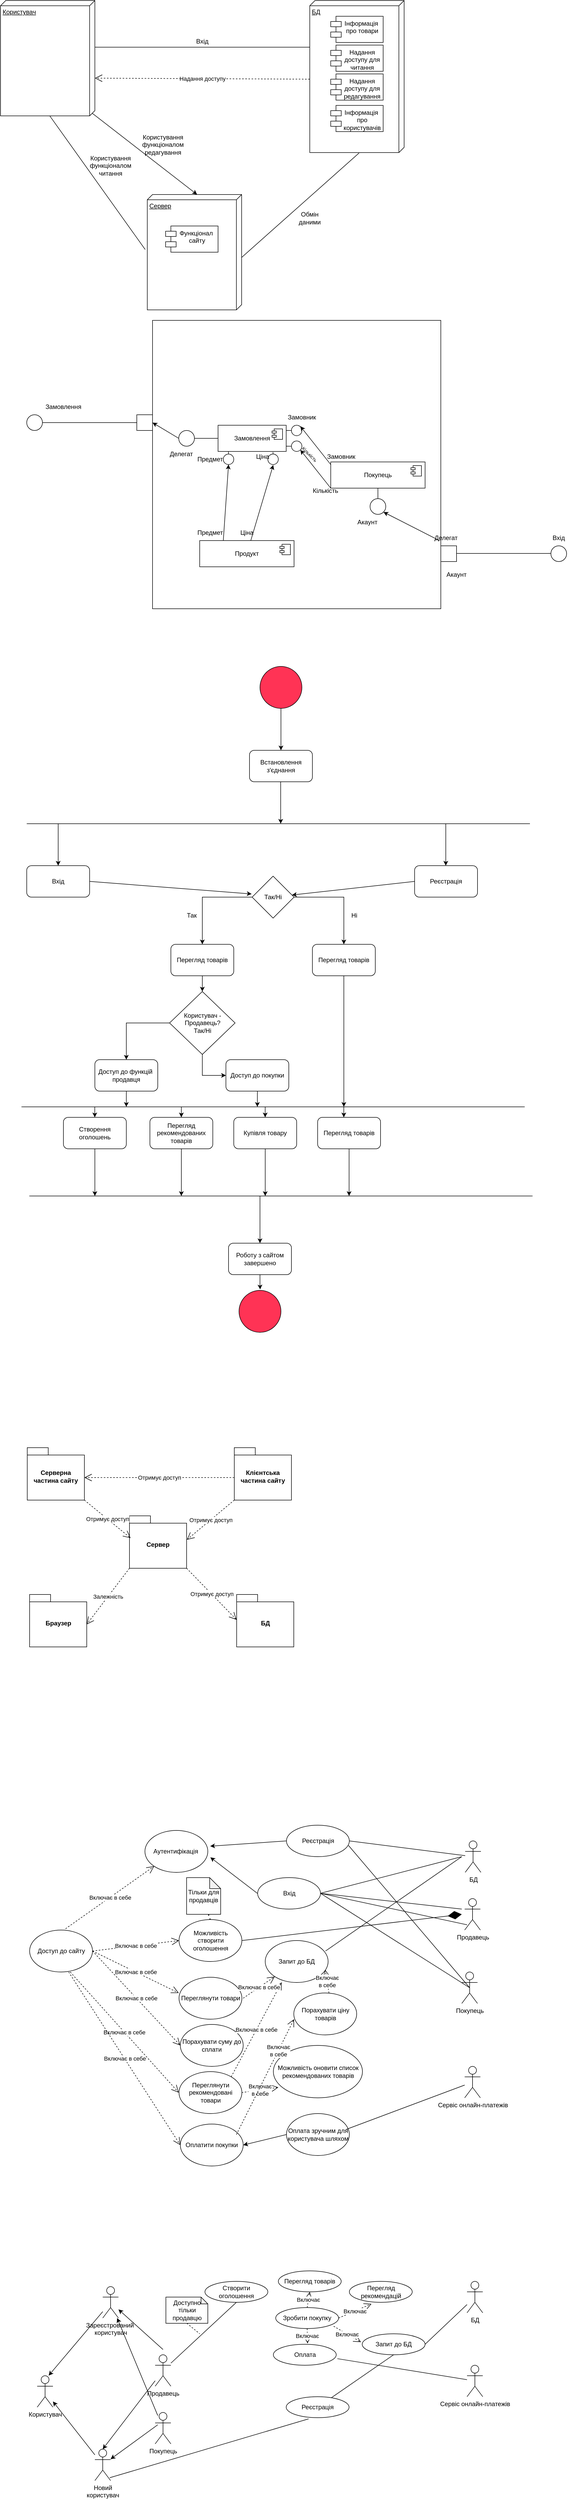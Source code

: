 <mxfile version="22.0.8" type="device">
  <diagram name="Page-1" id="uJ4mQqsSs4CXYdfPLRIr">
    <mxGraphModel dx="1211" dy="699" grid="1" gridSize="10" guides="1" tooltips="1" connect="1" arrows="1" fold="1" page="1" pageScale="1" pageWidth="1200" pageHeight="30000" math="0" shadow="0">
      <root>
        <mxCell id="0" />
        <mxCell id="1" parent="0" />
        <mxCell id="XefmnypE6_ZuSq_uZl9b-3" value="Користувач" style="verticalAlign=top;align=left;spacingTop=8;spacingLeft=2;spacingRight=12;shape=cube;size=10;direction=south;fontStyle=4;html=1;whiteSpace=wrap;" vertex="1" parent="1">
          <mxGeometry x="70" y="110" width="180" height="220" as="geometry" />
        </mxCell>
        <mxCell id="XefmnypE6_ZuSq_uZl9b-4" value="БД" style="verticalAlign=top;align=left;spacingTop=8;spacingLeft=2;spacingRight=12;shape=cube;size=10;direction=south;fontStyle=4;html=1;whiteSpace=wrap;" vertex="1" parent="1">
          <mxGeometry x="660" y="110" width="180" height="290" as="geometry" />
        </mxCell>
        <mxCell id="XefmnypE6_ZuSq_uZl9b-16" value="Інформація&amp;nbsp;&lt;br&gt;про товари" style="shape=module;align=left;spacingLeft=20;align=center;verticalAlign=top;whiteSpace=wrap;html=1;" vertex="1" parent="1">
          <mxGeometry x="700" y="140" width="100" height="50" as="geometry" />
        </mxCell>
        <mxCell id="XefmnypE6_ZuSq_uZl9b-17" value="Надання доступу для читання" style="shape=module;align=left;spacingLeft=20;align=center;verticalAlign=top;whiteSpace=wrap;html=1;" vertex="1" parent="1">
          <mxGeometry x="700" y="195" width="100" height="50" as="geometry" />
        </mxCell>
        <mxCell id="XefmnypE6_ZuSq_uZl9b-18" value="Надання доступу для редагування" style="shape=module;align=left;spacingLeft=20;align=center;verticalAlign=top;whiteSpace=wrap;html=1;" vertex="1" parent="1">
          <mxGeometry x="700" y="250" width="100" height="50" as="geometry" />
        </mxCell>
        <mxCell id="XefmnypE6_ZuSq_uZl9b-19" value="Інформація&amp;nbsp;&lt;br&gt;про користувачів" style="shape=module;align=left;spacingLeft=20;align=center;verticalAlign=top;whiteSpace=wrap;html=1;" vertex="1" parent="1">
          <mxGeometry x="700" y="310" width="100" height="50" as="geometry" />
        </mxCell>
        <mxCell id="XefmnypE6_ZuSq_uZl9b-21" value="" style="line;strokeWidth=1;fillColor=none;align=left;verticalAlign=middle;spacingTop=-1;spacingLeft=3;spacingRight=3;rotatable=0;labelPosition=right;points=[];portConstraint=eastwest;strokeColor=inherit;" vertex="1" parent="1">
          <mxGeometry x="250" y="195" width="410" height="8" as="geometry" />
        </mxCell>
        <mxCell id="XefmnypE6_ZuSq_uZl9b-22" value="Вхід" style="text;html=1;strokeColor=none;fillColor=none;align=center;verticalAlign=middle;whiteSpace=wrap;rounded=0;" vertex="1" parent="1">
          <mxGeometry x="425" y="173" width="60" height="30" as="geometry" />
        </mxCell>
        <mxCell id="XefmnypE6_ZuSq_uZl9b-25" value="Надання доступу" style="endArrow=open;endSize=12;dashed=1;html=1;rounded=0;exitX=0;exitY=0;exitDx=150;exitDy=180;exitPerimeter=0;entryX=0.673;entryY=0;entryDx=0;entryDy=0;entryPerimeter=0;" edge="1" parent="1" source="XefmnypE6_ZuSq_uZl9b-4" target="XefmnypE6_ZuSq_uZl9b-3">
          <mxGeometry width="160" relative="1" as="geometry">
            <mxPoint x="520" y="410" as="sourcePoint" />
            <mxPoint x="680" y="410" as="targetPoint" />
          </mxGeometry>
        </mxCell>
        <mxCell id="XefmnypE6_ZuSq_uZl9b-26" value="Сервер" style="verticalAlign=top;align=left;spacingTop=8;spacingLeft=2;spacingRight=12;shape=cube;size=10;direction=south;fontStyle=4;html=1;whiteSpace=wrap;" vertex="1" parent="1">
          <mxGeometry x="350" y="480" width="180" height="220" as="geometry" />
        </mxCell>
        <mxCell id="XefmnypE6_ZuSq_uZl9b-27" value="Функціонал&amp;nbsp;&lt;br&gt;сайту" style="shape=module;align=left;spacingLeft=20;align=center;verticalAlign=top;whiteSpace=wrap;html=1;" vertex="1" parent="1">
          <mxGeometry x="385" y="540" width="100" height="50" as="geometry" />
        </mxCell>
        <mxCell id="XefmnypE6_ZuSq_uZl9b-31" value="" style="endArrow=none;html=1;rounded=0;entryX=1.003;entryY=0.478;entryDx=0;entryDy=0;entryPerimeter=0;" edge="1" parent="1" target="XefmnypE6_ZuSq_uZl9b-4">
          <mxGeometry width="50" height="50" relative="1" as="geometry">
            <mxPoint x="530" y="600" as="sourcePoint" />
            <mxPoint x="580" y="550" as="targetPoint" />
          </mxGeometry>
        </mxCell>
        <mxCell id="XefmnypE6_ZuSq_uZl9b-32" value="Обмін даними" style="text;html=1;strokeColor=none;fillColor=none;align=center;verticalAlign=middle;whiteSpace=wrap;rounded=0;" vertex="1" parent="1">
          <mxGeometry x="630" y="510" width="60" height="30" as="geometry" />
        </mxCell>
        <mxCell id="XefmnypE6_ZuSq_uZl9b-33" value="" style="endArrow=none;html=1;rounded=0;entryX=1;entryY=0.478;entryDx=0;entryDy=0;entryPerimeter=0;exitX=0.477;exitY=1.022;exitDx=0;exitDy=0;exitPerimeter=0;" edge="1" parent="1" source="XefmnypE6_ZuSq_uZl9b-26" target="XefmnypE6_ZuSq_uZl9b-3">
          <mxGeometry width="50" height="50" relative="1" as="geometry">
            <mxPoint x="220" y="450" as="sourcePoint" />
            <mxPoint x="270" y="400" as="targetPoint" />
          </mxGeometry>
        </mxCell>
        <mxCell id="XefmnypE6_ZuSq_uZl9b-34" value="Користування функціоналом читання" style="text;html=1;strokeColor=none;fillColor=none;align=center;verticalAlign=middle;whiteSpace=wrap;rounded=0;" vertex="1" parent="1">
          <mxGeometry x="250" y="410" width="60" height="30" as="geometry" />
        </mxCell>
        <mxCell id="XefmnypE6_ZuSq_uZl9b-35" value="" style="endArrow=classic;html=1;rounded=0;exitX=0;exitY=0;exitDx=215;exitDy=5;exitPerimeter=0;entryX=0;entryY=0;entryDx=0;entryDy=85;entryPerimeter=0;" edge="1" parent="1" source="XefmnypE6_ZuSq_uZl9b-3" target="XefmnypE6_ZuSq_uZl9b-26">
          <mxGeometry width="50" height="50" relative="1" as="geometry">
            <mxPoint x="570" y="440" as="sourcePoint" />
            <mxPoint x="620" y="390" as="targetPoint" />
          </mxGeometry>
        </mxCell>
        <mxCell id="XefmnypE6_ZuSq_uZl9b-36" value="Користування функціоналом&lt;br&gt;редагування" style="text;html=1;strokeColor=none;fillColor=none;align=center;verticalAlign=middle;whiteSpace=wrap;rounded=0;" vertex="1" parent="1">
          <mxGeometry x="350" y="370" width="60" height="30" as="geometry" />
        </mxCell>
        <mxCell id="XefmnypE6_ZuSq_uZl9b-37" value="" style="ellipse;whiteSpace=wrap;html=1;aspect=fixed;" vertex="1" parent="1">
          <mxGeometry x="120" y="900" width="30" height="30" as="geometry" />
        </mxCell>
        <mxCell id="XefmnypE6_ZuSq_uZl9b-38" value="" style="whiteSpace=wrap;html=1;aspect=fixed;" vertex="1" parent="1">
          <mxGeometry x="360" y="720" width="550" height="550" as="geometry" />
        </mxCell>
        <mxCell id="XefmnypE6_ZuSq_uZl9b-39" value="" style="endArrow=none;html=1;rounded=0;exitX=1;exitY=0.5;exitDx=0;exitDy=0;entryX=-0.005;entryY=0.344;entryDx=0;entryDy=0;entryPerimeter=0;" edge="1" parent="1" source="XefmnypE6_ZuSq_uZl9b-40" target="XefmnypE6_ZuSq_uZl9b-38">
          <mxGeometry width="50" height="50" relative="1" as="geometry">
            <mxPoint x="170" y="950" as="sourcePoint" />
            <mxPoint x="220" y="900" as="targetPoint" />
          </mxGeometry>
        </mxCell>
        <mxCell id="XefmnypE6_ZuSq_uZl9b-41" value="" style="endArrow=none;html=1;rounded=0;exitX=1;exitY=0.5;exitDx=0;exitDy=0;entryX=0;entryY=0.5;entryDx=0;entryDy=0;" edge="1" parent="1" source="XefmnypE6_ZuSq_uZl9b-37" target="XefmnypE6_ZuSq_uZl9b-40">
          <mxGeometry width="50" height="50" relative="1" as="geometry">
            <mxPoint x="150" y="915" as="sourcePoint" />
            <mxPoint x="358" y="914" as="targetPoint" />
          </mxGeometry>
        </mxCell>
        <mxCell id="XefmnypE6_ZuSq_uZl9b-40" value="" style="whiteSpace=wrap;html=1;aspect=fixed;" vertex="1" parent="1">
          <mxGeometry x="330" y="900" width="30" height="30" as="geometry" />
        </mxCell>
        <mxCell id="XefmnypE6_ZuSq_uZl9b-42" value="Замовлення" style="text;html=1;strokeColor=none;fillColor=none;align=center;verticalAlign=middle;whiteSpace=wrap;rounded=0;" vertex="1" parent="1">
          <mxGeometry x="160" y="870" width="60" height="30" as="geometry" />
        </mxCell>
        <mxCell id="XefmnypE6_ZuSq_uZl9b-43" value="" style="ellipse;whiteSpace=wrap;html=1;aspect=fixed;" vertex="1" parent="1">
          <mxGeometry x="1120" y="1150" width="30" height="30" as="geometry" />
        </mxCell>
        <mxCell id="XefmnypE6_ZuSq_uZl9b-44" value="" style="endArrow=none;html=1;rounded=0;exitX=1;exitY=0.5;exitDx=0;exitDy=0;entryX=0;entryY=0.5;entryDx=0;entryDy=0;" edge="1" parent="1">
          <mxGeometry width="50" height="50" relative="1" as="geometry">
            <mxPoint x="940" y="1164.5" as="sourcePoint" />
            <mxPoint x="1120" y="1164.5" as="targetPoint" />
          </mxGeometry>
        </mxCell>
        <mxCell id="XefmnypE6_ZuSq_uZl9b-45" value="" style="whiteSpace=wrap;html=1;aspect=fixed;" vertex="1" parent="1">
          <mxGeometry x="910" y="1150" width="30" height="30" as="geometry" />
        </mxCell>
        <mxCell id="XefmnypE6_ZuSq_uZl9b-46" value="Вхід" style="text;html=1;strokeColor=none;fillColor=none;align=center;verticalAlign=middle;whiteSpace=wrap;rounded=0;" vertex="1" parent="1">
          <mxGeometry x="1105" y="1120" width="60" height="30" as="geometry" />
        </mxCell>
        <mxCell id="XefmnypE6_ZuSq_uZl9b-47" value="Акаунт" style="text;html=1;strokeColor=none;fillColor=none;align=center;verticalAlign=middle;whiteSpace=wrap;rounded=0;" vertex="1" parent="1">
          <mxGeometry x="910" y="1190" width="60" height="30" as="geometry" />
        </mxCell>
        <mxCell id="XefmnypE6_ZuSq_uZl9b-48" value="Делегат" style="text;html=1;strokeColor=none;fillColor=none;align=center;verticalAlign=middle;whiteSpace=wrap;rounded=0;" vertex="1" parent="1">
          <mxGeometry x="890" y="1120" width="60" height="30" as="geometry" />
        </mxCell>
        <mxCell id="XefmnypE6_ZuSq_uZl9b-49" value="" style="ellipse;whiteSpace=wrap;html=1;aspect=fixed;" vertex="1" parent="1">
          <mxGeometry x="775" y="1060" width="30" height="30" as="geometry" />
        </mxCell>
        <mxCell id="XefmnypE6_ZuSq_uZl9b-50" value="Акаунт" style="text;html=1;strokeColor=none;fillColor=none;align=center;verticalAlign=middle;whiteSpace=wrap;rounded=0;" vertex="1" parent="1">
          <mxGeometry x="740" y="1090" width="60" height="30" as="geometry" />
        </mxCell>
        <mxCell id="XefmnypE6_ZuSq_uZl9b-51" value="" style="endArrow=classic;html=1;rounded=0;exitX=0.996;exitY=0.764;exitDx=0;exitDy=0;exitPerimeter=0;entryX=1;entryY=1;entryDx=0;entryDy=0;" edge="1" parent="1" source="XefmnypE6_ZuSq_uZl9b-38" target="XefmnypE6_ZuSq_uZl9b-49">
          <mxGeometry width="50" height="50" relative="1" as="geometry">
            <mxPoint x="570" y="1040" as="sourcePoint" />
            <mxPoint x="620" y="990" as="targetPoint" />
          </mxGeometry>
        </mxCell>
        <mxCell id="XefmnypE6_ZuSq_uZl9b-52" value="Покупець" style="html=1;dropTarget=0;whiteSpace=wrap;" vertex="1" parent="1">
          <mxGeometry x="700" y="990" width="180" height="50" as="geometry" />
        </mxCell>
        <mxCell id="XefmnypE6_ZuSq_uZl9b-53" value="" style="shape=module;jettyWidth=8;jettyHeight=4;" vertex="1" parent="XefmnypE6_ZuSq_uZl9b-52">
          <mxGeometry x="1" width="20" height="20" relative="1" as="geometry">
            <mxPoint x="-27" y="7" as="offset" />
          </mxGeometry>
        </mxCell>
        <mxCell id="XefmnypE6_ZuSq_uZl9b-58" value="" style="endArrow=none;html=1;rounded=0;exitX=0.5;exitY=0;exitDx=0;exitDy=0;" edge="1" parent="1" source="XefmnypE6_ZuSq_uZl9b-49">
          <mxGeometry width="50" height="50" relative="1" as="geometry">
            <mxPoint x="740" y="1090" as="sourcePoint" />
            <mxPoint x="790" y="1040" as="targetPoint" />
          </mxGeometry>
        </mxCell>
        <mxCell id="XefmnypE6_ZuSq_uZl9b-60" value="Замовлення" style="html=1;dropTarget=0;whiteSpace=wrap;" vertex="1" parent="1">
          <mxGeometry x="485" y="920" width="130" height="50" as="geometry" />
        </mxCell>
        <mxCell id="XefmnypE6_ZuSq_uZl9b-61" value="" style="shape=module;jettyWidth=8;jettyHeight=4;" vertex="1" parent="XefmnypE6_ZuSq_uZl9b-60">
          <mxGeometry x="1" width="20" height="20" relative="1" as="geometry">
            <mxPoint x="-27" y="7" as="offset" />
          </mxGeometry>
        </mxCell>
        <mxCell id="XefmnypE6_ZuSq_uZl9b-62" value="Продукт" style="html=1;dropTarget=0;whiteSpace=wrap;" vertex="1" parent="1">
          <mxGeometry x="450" y="1140" width="180" height="50" as="geometry" />
        </mxCell>
        <mxCell id="XefmnypE6_ZuSq_uZl9b-63" value="" style="shape=module;jettyWidth=8;jettyHeight=4;" vertex="1" parent="XefmnypE6_ZuSq_uZl9b-62">
          <mxGeometry x="1" width="20" height="20" relative="1" as="geometry">
            <mxPoint x="-27" y="7" as="offset" />
          </mxGeometry>
        </mxCell>
        <mxCell id="XefmnypE6_ZuSq_uZl9b-64" value="" style="ellipse;whiteSpace=wrap;html=1;aspect=fixed;" vertex="1" parent="1">
          <mxGeometry x="410" y="930" width="30" height="30" as="geometry" />
        </mxCell>
        <mxCell id="XefmnypE6_ZuSq_uZl9b-65" value="Делегат" style="text;html=1;strokeColor=none;fillColor=none;align=center;verticalAlign=middle;whiteSpace=wrap;rounded=0;" vertex="1" parent="1">
          <mxGeometry x="385" y="960" width="60" height="30" as="geometry" />
        </mxCell>
        <mxCell id="XefmnypE6_ZuSq_uZl9b-66" value="" style="endArrow=none;html=1;rounded=0;exitX=1;exitY=0.5;exitDx=0;exitDy=0;entryX=0;entryY=0.5;entryDx=0;entryDy=0;" edge="1" parent="1" source="XefmnypE6_ZuSq_uZl9b-64" target="XefmnypE6_ZuSq_uZl9b-60">
          <mxGeometry width="50" height="50" relative="1" as="geometry">
            <mxPoint x="430" y="990" as="sourcePoint" />
            <mxPoint x="480" y="940" as="targetPoint" />
          </mxGeometry>
        </mxCell>
        <mxCell id="XefmnypE6_ZuSq_uZl9b-67" value="" style="endArrow=classic;html=1;rounded=0;exitX=0;exitY=0.5;exitDx=0;exitDy=0;entryX=1;entryY=0.5;entryDx=0;entryDy=0;" edge="1" parent="1" source="XefmnypE6_ZuSq_uZl9b-64" target="XefmnypE6_ZuSq_uZl9b-40">
          <mxGeometry width="50" height="50" relative="1" as="geometry">
            <mxPoint x="560" y="1090" as="sourcePoint" />
            <mxPoint x="610" y="1040" as="targetPoint" />
          </mxGeometry>
        </mxCell>
        <mxCell id="XefmnypE6_ZuSq_uZl9b-68" value="" style="ellipse;whiteSpace=wrap;html=1;aspect=fixed;" vertex="1" parent="1">
          <mxGeometry x="625" y="920" width="20" height="20" as="geometry" />
        </mxCell>
        <mxCell id="XefmnypE6_ZuSq_uZl9b-69" value="" style="ellipse;whiteSpace=wrap;html=1;aspect=fixed;" vertex="1" parent="1">
          <mxGeometry x="625" y="950" width="20" height="20" as="geometry" />
        </mxCell>
        <mxCell id="XefmnypE6_ZuSq_uZl9b-70" value="" style="endArrow=classic;html=1;rounded=0;exitX=0;exitY=1;exitDx=0;exitDy=0;entryX=1;entryY=1;entryDx=0;entryDy=0;" edge="1" parent="1" source="XefmnypE6_ZuSq_uZl9b-52" target="XefmnypE6_ZuSq_uZl9b-69">
          <mxGeometry width="50" height="50" relative="1" as="geometry">
            <mxPoint x="560" y="1090" as="sourcePoint" />
            <mxPoint x="610" y="1040" as="targetPoint" />
          </mxGeometry>
        </mxCell>
        <mxCell id="XefmnypE6_ZuSq_uZl9b-71" value="" style="endArrow=classic;html=1;rounded=0;exitX=0;exitY=1;exitDx=0;exitDy=0;entryX=1;entryY=1;entryDx=0;entryDy=0;" edge="1" parent="1">
          <mxGeometry width="50" height="50" relative="1" as="geometry">
            <mxPoint x="700" y="995" as="sourcePoint" />
            <mxPoint x="642" y="922" as="targetPoint" />
          </mxGeometry>
        </mxCell>
        <mxCell id="XefmnypE6_ZuSq_uZl9b-72" value="" style="endArrow=none;html=1;rounded=0;exitX=1.003;exitY=0.801;exitDx=0;exitDy=0;entryX=0;entryY=0.5;entryDx=0;entryDy=0;exitPerimeter=0;" edge="1" parent="1" source="XefmnypE6_ZuSq_uZl9b-60" target="XefmnypE6_ZuSq_uZl9b-69">
          <mxGeometry width="50" height="50" relative="1" as="geometry">
            <mxPoint x="560" y="1090" as="sourcePoint" />
            <mxPoint x="610" y="1040" as="targetPoint" />
          </mxGeometry>
        </mxCell>
        <mxCell id="XefmnypE6_ZuSq_uZl9b-74" value="" style="endArrow=none;html=1;rounded=0;exitX=1.003;exitY=0.801;exitDx=0;exitDy=0;entryX=0;entryY=0.5;entryDx=0;entryDy=0;exitPerimeter=0;" edge="1" parent="1">
          <mxGeometry width="50" height="50" relative="1" as="geometry">
            <mxPoint x="615" y="930" as="sourcePoint" />
            <mxPoint x="625" y="930" as="targetPoint" />
          </mxGeometry>
        </mxCell>
        <mxCell id="XefmnypE6_ZuSq_uZl9b-75" value="Замовник" style="text;html=1;strokeColor=none;fillColor=none;align=center;verticalAlign=middle;whiteSpace=wrap;rounded=0;" vertex="1" parent="1">
          <mxGeometry x="615" y="890" width="60" height="30" as="geometry" />
        </mxCell>
        <mxCell id="XefmnypE6_ZuSq_uZl9b-76" value="&lt;font style=&quot;font-size: 9px;&quot;&gt;Кількість&lt;/font&gt;" style="text;html=1;strokeColor=none;fillColor=none;align=center;verticalAlign=middle;whiteSpace=wrap;rounded=0;rotation=45;" vertex="1" parent="1">
          <mxGeometry x="630" y="960" width="60" height="30" as="geometry" />
        </mxCell>
        <mxCell id="XefmnypE6_ZuSq_uZl9b-77" value="" style="ellipse;whiteSpace=wrap;html=1;aspect=fixed;" vertex="1" parent="1">
          <mxGeometry x="495" y="975" width="20" height="20" as="geometry" />
        </mxCell>
        <mxCell id="XefmnypE6_ZuSq_uZl9b-78" value="" style="ellipse;whiteSpace=wrap;html=1;aspect=fixed;" vertex="1" parent="1">
          <mxGeometry x="580" y="975" width="20" height="20" as="geometry" />
        </mxCell>
        <mxCell id="XefmnypE6_ZuSq_uZl9b-79" value="" style="endArrow=none;html=1;rounded=0;exitX=0.5;exitY=0;exitDx=0;exitDy=0;entryX=0.151;entryY=1;entryDx=0;entryDy=0;entryPerimeter=0;" edge="1" parent="1" source="XefmnypE6_ZuSq_uZl9b-77" target="XefmnypE6_ZuSq_uZl9b-60">
          <mxGeometry width="50" height="50" relative="1" as="geometry">
            <mxPoint x="550" y="1030" as="sourcePoint" />
            <mxPoint x="600" y="980" as="targetPoint" />
          </mxGeometry>
        </mxCell>
        <mxCell id="XefmnypE6_ZuSq_uZl9b-82" value="" style="endArrow=none;html=1;rounded=0;exitX=0.5;exitY=0;exitDx=0;exitDy=0;entryX=0.806;entryY=1.024;entryDx=0;entryDy=0;entryPerimeter=0;" edge="1" parent="1" source="XefmnypE6_ZuSq_uZl9b-78" target="XefmnypE6_ZuSq_uZl9b-60">
          <mxGeometry width="50" height="50" relative="1" as="geometry">
            <mxPoint x="580" y="1020" as="sourcePoint" />
            <mxPoint x="630" y="970" as="targetPoint" />
          </mxGeometry>
        </mxCell>
        <mxCell id="XefmnypE6_ZuSq_uZl9b-83" value="Ціна" style="text;html=1;strokeColor=none;fillColor=none;align=center;verticalAlign=middle;whiteSpace=wrap;rounded=0;" vertex="1" parent="1">
          <mxGeometry x="540" y="965" width="60" height="30" as="geometry" />
        </mxCell>
        <mxCell id="XefmnypE6_ZuSq_uZl9b-84" value="Кількість" style="text;html=1;strokeColor=none;fillColor=none;align=center;verticalAlign=middle;whiteSpace=wrap;rounded=0;" vertex="1" parent="1">
          <mxGeometry x="660" y="1030" width="60" height="30" as="geometry" />
        </mxCell>
        <mxCell id="XefmnypE6_ZuSq_uZl9b-85" value="Замовник" style="text;html=1;strokeColor=none;fillColor=none;align=center;verticalAlign=middle;whiteSpace=wrap;rounded=0;" vertex="1" parent="1">
          <mxGeometry x="690" y="965" width="60" height="30" as="geometry" />
        </mxCell>
        <mxCell id="XefmnypE6_ZuSq_uZl9b-86" value="Предмет" style="text;html=1;strokeColor=none;fillColor=none;align=center;verticalAlign=middle;whiteSpace=wrap;rounded=0;" vertex="1" parent="1">
          <mxGeometry x="440" y="970" width="60" height="30" as="geometry" />
        </mxCell>
        <mxCell id="XefmnypE6_ZuSq_uZl9b-87" value="" style="endArrow=classic;html=1;rounded=0;exitX=0.25;exitY=0;exitDx=0;exitDy=0;entryX=0.5;entryY=1;entryDx=0;entryDy=0;" edge="1" parent="1" source="XefmnypE6_ZuSq_uZl9b-62" target="XefmnypE6_ZuSq_uZl9b-77">
          <mxGeometry width="50" height="50" relative="1" as="geometry">
            <mxPoint x="640" y="1130" as="sourcePoint" />
            <mxPoint x="690" y="1080" as="targetPoint" />
          </mxGeometry>
        </mxCell>
        <mxCell id="XefmnypE6_ZuSq_uZl9b-88" value="" style="endArrow=classic;html=1;rounded=0;entryX=0.838;entryY=1.029;entryDx=0;entryDy=0;entryPerimeter=0;" edge="1" parent="1" source="XefmnypE6_ZuSq_uZl9b-62" target="XefmnypE6_ZuSq_uZl9b-83">
          <mxGeometry width="50" height="50" relative="1" as="geometry">
            <mxPoint x="640" y="1130" as="sourcePoint" />
            <mxPoint x="690" y="1080" as="targetPoint" />
          </mxGeometry>
        </mxCell>
        <mxCell id="XefmnypE6_ZuSq_uZl9b-89" value="Предмет" style="text;html=1;strokeColor=none;fillColor=none;align=center;verticalAlign=middle;whiteSpace=wrap;rounded=0;" vertex="1" parent="1">
          <mxGeometry x="440" y="1110" width="60" height="30" as="geometry" />
        </mxCell>
        <mxCell id="XefmnypE6_ZuSq_uZl9b-90" value="Ціна" style="text;html=1;strokeColor=none;fillColor=none;align=center;verticalAlign=middle;whiteSpace=wrap;rounded=0;" vertex="1" parent="1">
          <mxGeometry x="510" y="1110" width="60" height="30" as="geometry" />
        </mxCell>
        <mxCell id="XefmnypE6_ZuSq_uZl9b-91" value="" style="ellipse;whiteSpace=wrap;html=1;aspect=fixed;fillColor=#FF3355;" vertex="1" parent="1">
          <mxGeometry x="565" y="1380" width="80" height="80" as="geometry" />
        </mxCell>
        <mxCell id="XefmnypE6_ZuSq_uZl9b-92" value="" style="endArrow=classic;html=1;rounded=0;exitX=0.5;exitY=1;exitDx=0;exitDy=0;entryX=0.5;entryY=0;entryDx=0;entryDy=0;" edge="1" parent="1" source="XefmnypE6_ZuSq_uZl9b-91" target="XefmnypE6_ZuSq_uZl9b-93">
          <mxGeometry width="50" height="50" relative="1" as="geometry">
            <mxPoint x="620" y="1600" as="sourcePoint" />
            <mxPoint x="605" y="1570" as="targetPoint" />
          </mxGeometry>
        </mxCell>
        <mxCell id="XefmnypE6_ZuSq_uZl9b-93" value="Встановлення з&#39;єднання" style="rounded=1;whiteSpace=wrap;html=1;" vertex="1" parent="1">
          <mxGeometry x="545" y="1540" width="120" height="60" as="geometry" />
        </mxCell>
        <mxCell id="XefmnypE6_ZuSq_uZl9b-94" value="" style="endArrow=none;html=1;rounded=0;" edge="1" parent="1">
          <mxGeometry width="50" height="50" relative="1" as="geometry">
            <mxPoint x="120" y="1680" as="sourcePoint" />
            <mxPoint x="1080" y="1680" as="targetPoint" />
          </mxGeometry>
        </mxCell>
        <mxCell id="XefmnypE6_ZuSq_uZl9b-95" value="" style="endArrow=classic;html=1;rounded=0;exitX=0.5;exitY=1;exitDx=0;exitDy=0;entryX=0.5;entryY=0;entryDx=0;entryDy=0;" edge="1" parent="1">
          <mxGeometry width="50" height="50" relative="1" as="geometry">
            <mxPoint x="604.5" y="1600" as="sourcePoint" />
            <mxPoint x="604.5" y="1680" as="targetPoint" />
          </mxGeometry>
        </mxCell>
        <mxCell id="XefmnypE6_ZuSq_uZl9b-96" value="" style="endArrow=classic;html=1;rounded=0;exitX=0.5;exitY=1;exitDx=0;exitDy=0;entryX=0.5;entryY=0;entryDx=0;entryDy=0;" edge="1" parent="1">
          <mxGeometry width="50" height="50" relative="1" as="geometry">
            <mxPoint x="180" y="1680" as="sourcePoint" />
            <mxPoint x="180" y="1760" as="targetPoint" />
          </mxGeometry>
        </mxCell>
        <mxCell id="XefmnypE6_ZuSq_uZl9b-97" value="Вхід" style="rounded=1;whiteSpace=wrap;html=1;" vertex="1" parent="1">
          <mxGeometry x="120" y="1760" width="120" height="60" as="geometry" />
        </mxCell>
        <mxCell id="XefmnypE6_ZuSq_uZl9b-98" value="Реєстрація" style="rounded=1;whiteSpace=wrap;html=1;" vertex="1" parent="1">
          <mxGeometry x="860" y="1760" width="120" height="60" as="geometry" />
        </mxCell>
        <mxCell id="XefmnypE6_ZuSq_uZl9b-99" value="" style="endArrow=classic;html=1;rounded=0;exitX=0.5;exitY=1;exitDx=0;exitDy=0;entryX=0.5;entryY=0;entryDx=0;entryDy=0;" edge="1" parent="1">
          <mxGeometry width="50" height="50" relative="1" as="geometry">
            <mxPoint x="919.5" y="1680" as="sourcePoint" />
            <mxPoint x="919.5" y="1760" as="targetPoint" />
          </mxGeometry>
        </mxCell>
        <mxCell id="XefmnypE6_ZuSq_uZl9b-105" style="edgeStyle=orthogonalEdgeStyle;rounded=0;orthogonalLoop=1;jettySize=auto;html=1;entryX=0.5;entryY=0;entryDx=0;entryDy=0;" edge="1" parent="1" source="XefmnypE6_ZuSq_uZl9b-100" target="XefmnypE6_ZuSq_uZl9b-103">
          <mxGeometry relative="1" as="geometry" />
        </mxCell>
        <mxCell id="XefmnypE6_ZuSq_uZl9b-106" style="edgeStyle=orthogonalEdgeStyle;rounded=0;orthogonalLoop=1;jettySize=auto;html=1;entryX=0.5;entryY=0;entryDx=0;entryDy=0;" edge="1" parent="1" source="XefmnypE6_ZuSq_uZl9b-100" target="XefmnypE6_ZuSq_uZl9b-104">
          <mxGeometry relative="1" as="geometry" />
        </mxCell>
        <mxCell id="XefmnypE6_ZuSq_uZl9b-100" value="Так/Ні" style="rhombus;whiteSpace=wrap;html=1;" vertex="1" parent="1">
          <mxGeometry x="550" y="1780" width="80" height="80" as="geometry" />
        </mxCell>
        <mxCell id="XefmnypE6_ZuSq_uZl9b-101" value="" style="endArrow=classic;html=1;rounded=0;exitX=0;exitY=0.5;exitDx=0;exitDy=0;" edge="1" parent="1" source="XefmnypE6_ZuSq_uZl9b-98" target="XefmnypE6_ZuSq_uZl9b-100">
          <mxGeometry width="50" height="50" relative="1" as="geometry">
            <mxPoint x="890" y="1900" as="sourcePoint" />
            <mxPoint x="940" y="1850" as="targetPoint" />
          </mxGeometry>
        </mxCell>
        <mxCell id="XefmnypE6_ZuSq_uZl9b-102" value="" style="endArrow=classic;html=1;rounded=0;entryX=-0.012;entryY=0.425;entryDx=0;entryDy=0;entryPerimeter=0;" edge="1" parent="1" target="XefmnypE6_ZuSq_uZl9b-100">
          <mxGeometry width="50" height="50" relative="1" as="geometry">
            <mxPoint x="240" y="1790" as="sourcePoint" />
            <mxPoint x="290" y="1740" as="targetPoint" />
          </mxGeometry>
        </mxCell>
        <mxCell id="XefmnypE6_ZuSq_uZl9b-110" style="edgeStyle=orthogonalEdgeStyle;rounded=0;orthogonalLoop=1;jettySize=auto;html=1;entryX=0.5;entryY=0;entryDx=0;entryDy=0;" edge="1" parent="1" source="XefmnypE6_ZuSq_uZl9b-103" target="XefmnypE6_ZuSq_uZl9b-109">
          <mxGeometry relative="1" as="geometry" />
        </mxCell>
        <mxCell id="XefmnypE6_ZuSq_uZl9b-103" value="Перегляд товарів" style="rounded=1;whiteSpace=wrap;html=1;" vertex="1" parent="1">
          <mxGeometry x="395" y="1910" width="120" height="60" as="geometry" />
        </mxCell>
        <mxCell id="XefmnypE6_ZuSq_uZl9b-118" style="edgeStyle=orthogonalEdgeStyle;rounded=0;orthogonalLoop=1;jettySize=auto;html=1;" edge="1" parent="1" source="XefmnypE6_ZuSq_uZl9b-104">
          <mxGeometry relative="1" as="geometry">
            <mxPoint x="725" y="2220" as="targetPoint" />
          </mxGeometry>
        </mxCell>
        <mxCell id="XefmnypE6_ZuSq_uZl9b-104" value="Перегляд товарів" style="rounded=1;whiteSpace=wrap;html=1;" vertex="1" parent="1">
          <mxGeometry x="665" y="1910" width="120" height="60" as="geometry" />
        </mxCell>
        <mxCell id="XefmnypE6_ZuSq_uZl9b-107" value="Так" style="text;html=1;strokeColor=none;fillColor=none;align=center;verticalAlign=middle;whiteSpace=wrap;rounded=0;" vertex="1" parent="1">
          <mxGeometry x="405" y="1840" width="60" height="30" as="geometry" />
        </mxCell>
        <mxCell id="XefmnypE6_ZuSq_uZl9b-108" value="Ні" style="text;html=1;strokeColor=none;fillColor=none;align=center;verticalAlign=middle;whiteSpace=wrap;rounded=0;" vertex="1" parent="1">
          <mxGeometry x="715" y="1840" width="60" height="30" as="geometry" />
        </mxCell>
        <mxCell id="XefmnypE6_ZuSq_uZl9b-113" style="edgeStyle=orthogonalEdgeStyle;rounded=0;orthogonalLoop=1;jettySize=auto;html=1;entryX=0.5;entryY=0;entryDx=0;entryDy=0;" edge="1" parent="1" source="XefmnypE6_ZuSq_uZl9b-109" target="XefmnypE6_ZuSq_uZl9b-111">
          <mxGeometry relative="1" as="geometry" />
        </mxCell>
        <mxCell id="XefmnypE6_ZuSq_uZl9b-122" style="edgeStyle=orthogonalEdgeStyle;rounded=0;orthogonalLoop=1;jettySize=auto;html=1;entryX=0;entryY=0.5;entryDx=0;entryDy=0;" edge="1" parent="1" source="XefmnypE6_ZuSq_uZl9b-109" target="XefmnypE6_ZuSq_uZl9b-112">
          <mxGeometry relative="1" as="geometry" />
        </mxCell>
        <mxCell id="XefmnypE6_ZuSq_uZl9b-109" value="Користувач - Продавець?&lt;br&gt;Так/Ні" style="rhombus;whiteSpace=wrap;html=1;" vertex="1" parent="1">
          <mxGeometry x="392.5" y="2000" width="125" height="120" as="geometry" />
        </mxCell>
        <mxCell id="XefmnypE6_ZuSq_uZl9b-116" style="edgeStyle=orthogonalEdgeStyle;rounded=0;orthogonalLoop=1;jettySize=auto;html=1;" edge="1" parent="1" source="XefmnypE6_ZuSq_uZl9b-111">
          <mxGeometry relative="1" as="geometry">
            <mxPoint x="310" y="2220" as="targetPoint" />
          </mxGeometry>
        </mxCell>
        <mxCell id="XefmnypE6_ZuSq_uZl9b-111" value="Доступ до функцій&amp;nbsp;&lt;br&gt;продавця" style="rounded=1;whiteSpace=wrap;html=1;" vertex="1" parent="1">
          <mxGeometry x="250" y="2130" width="120" height="60" as="geometry" />
        </mxCell>
        <mxCell id="XefmnypE6_ZuSq_uZl9b-124" style="edgeStyle=orthogonalEdgeStyle;rounded=0;orthogonalLoop=1;jettySize=auto;html=1;" edge="1" parent="1" source="XefmnypE6_ZuSq_uZl9b-112">
          <mxGeometry relative="1" as="geometry">
            <mxPoint x="560" y="2220" as="targetPoint" />
          </mxGeometry>
        </mxCell>
        <mxCell id="XefmnypE6_ZuSq_uZl9b-112" value="Доступ до покупки" style="rounded=1;whiteSpace=wrap;html=1;" vertex="1" parent="1">
          <mxGeometry x="500" y="2130" width="120" height="60" as="geometry" />
        </mxCell>
        <mxCell id="XefmnypE6_ZuSq_uZl9b-115" value="" style="endArrow=none;html=1;rounded=0;" edge="1" parent="1">
          <mxGeometry width="50" height="50" relative="1" as="geometry">
            <mxPoint x="110" y="2220" as="sourcePoint" />
            <mxPoint x="1070" y="2220" as="targetPoint" />
          </mxGeometry>
        </mxCell>
        <mxCell id="XefmnypE6_ZuSq_uZl9b-134" style="edgeStyle=orthogonalEdgeStyle;rounded=0;orthogonalLoop=1;jettySize=auto;html=1;" edge="1" parent="1" source="XefmnypE6_ZuSq_uZl9b-125">
          <mxGeometry relative="1" as="geometry">
            <mxPoint x="250" y="2390" as="targetPoint" />
          </mxGeometry>
        </mxCell>
        <mxCell id="XefmnypE6_ZuSq_uZl9b-125" value="Створення оголошень" style="rounded=1;whiteSpace=wrap;html=1;" vertex="1" parent="1">
          <mxGeometry x="190" y="2240" width="120" height="60" as="geometry" />
        </mxCell>
        <mxCell id="XefmnypE6_ZuSq_uZl9b-136" style="edgeStyle=orthogonalEdgeStyle;rounded=0;orthogonalLoop=1;jettySize=auto;html=1;" edge="1" parent="1" source="XefmnypE6_ZuSq_uZl9b-126">
          <mxGeometry relative="1" as="geometry">
            <mxPoint x="575" y="2390" as="targetPoint" />
          </mxGeometry>
        </mxCell>
        <mxCell id="XefmnypE6_ZuSq_uZl9b-126" value="Купівля товару" style="rounded=1;whiteSpace=wrap;html=1;" vertex="1" parent="1">
          <mxGeometry x="515" y="2240" width="120" height="60" as="geometry" />
        </mxCell>
        <mxCell id="XefmnypE6_ZuSq_uZl9b-137" style="edgeStyle=orthogonalEdgeStyle;rounded=0;orthogonalLoop=1;jettySize=auto;html=1;" edge="1" parent="1" source="XefmnypE6_ZuSq_uZl9b-127">
          <mxGeometry relative="1" as="geometry">
            <mxPoint x="735" y="2390" as="targetPoint" />
          </mxGeometry>
        </mxCell>
        <mxCell id="XefmnypE6_ZuSq_uZl9b-127" value="Перегляд товарів" style="rounded=1;whiteSpace=wrap;html=1;" vertex="1" parent="1">
          <mxGeometry x="675" y="2240" width="120" height="60" as="geometry" />
        </mxCell>
        <mxCell id="XefmnypE6_ZuSq_uZl9b-135" style="edgeStyle=orthogonalEdgeStyle;rounded=0;orthogonalLoop=1;jettySize=auto;html=1;" edge="1" parent="1" source="XefmnypE6_ZuSq_uZl9b-128">
          <mxGeometry relative="1" as="geometry">
            <mxPoint x="415" y="2390" as="targetPoint" />
          </mxGeometry>
        </mxCell>
        <mxCell id="XefmnypE6_ZuSq_uZl9b-128" value="Перегляд рекомендованих товарів" style="rounded=1;whiteSpace=wrap;html=1;" vertex="1" parent="1">
          <mxGeometry x="355" y="2240" width="120" height="60" as="geometry" />
        </mxCell>
        <mxCell id="XefmnypE6_ZuSq_uZl9b-129" style="edgeStyle=orthogonalEdgeStyle;rounded=0;orthogonalLoop=1;jettySize=auto;html=1;" edge="1" parent="1">
          <mxGeometry relative="1" as="geometry">
            <mxPoint x="249.84" y="2240" as="targetPoint" />
            <mxPoint x="249.84" y="2220" as="sourcePoint" />
            <Array as="points">
              <mxPoint x="249.84" y="2230" />
              <mxPoint x="249.84" y="2230" />
            </Array>
          </mxGeometry>
        </mxCell>
        <mxCell id="XefmnypE6_ZuSq_uZl9b-130" style="edgeStyle=orthogonalEdgeStyle;rounded=0;orthogonalLoop=1;jettySize=auto;html=1;" edge="1" parent="1">
          <mxGeometry relative="1" as="geometry">
            <mxPoint x="414.95" y="2240" as="targetPoint" />
            <mxPoint x="414.95" y="2220" as="sourcePoint" />
            <Array as="points">
              <mxPoint x="414.95" y="2230" />
              <mxPoint x="414.95" y="2230" />
            </Array>
          </mxGeometry>
        </mxCell>
        <mxCell id="XefmnypE6_ZuSq_uZl9b-131" style="edgeStyle=orthogonalEdgeStyle;rounded=0;orthogonalLoop=1;jettySize=auto;html=1;" edge="1" parent="1">
          <mxGeometry relative="1" as="geometry">
            <mxPoint x="574.92" y="2240" as="targetPoint" />
            <mxPoint x="574.92" y="2220" as="sourcePoint" />
            <Array as="points">
              <mxPoint x="574.92" y="2230" />
              <mxPoint x="574.92" y="2230" />
            </Array>
          </mxGeometry>
        </mxCell>
        <mxCell id="XefmnypE6_ZuSq_uZl9b-132" style="edgeStyle=orthogonalEdgeStyle;rounded=0;orthogonalLoop=1;jettySize=auto;html=1;" edge="1" parent="1">
          <mxGeometry relative="1" as="geometry">
            <mxPoint x="724.94" y="2240" as="targetPoint" />
            <mxPoint x="724.94" y="2220" as="sourcePoint" />
            <Array as="points">
              <mxPoint x="724.94" y="2230" />
              <mxPoint x="724.94" y="2230" />
            </Array>
          </mxGeometry>
        </mxCell>
        <mxCell id="XefmnypE6_ZuSq_uZl9b-133" value="" style="endArrow=none;html=1;rounded=0;" edge="1" parent="1">
          <mxGeometry width="50" height="50" relative="1" as="geometry">
            <mxPoint x="125" y="2390" as="sourcePoint" />
            <mxPoint x="1085" y="2390" as="targetPoint" />
          </mxGeometry>
        </mxCell>
        <mxCell id="XefmnypE6_ZuSq_uZl9b-138" value="Роботу з сайтом завершено" style="rounded=1;whiteSpace=wrap;html=1;" vertex="1" parent="1">
          <mxGeometry x="505" y="2480" width="120" height="60" as="geometry" />
        </mxCell>
        <mxCell id="XefmnypE6_ZuSq_uZl9b-139" style="edgeStyle=orthogonalEdgeStyle;rounded=0;orthogonalLoop=1;jettySize=auto;html=1;" edge="1" parent="1">
          <mxGeometry relative="1" as="geometry">
            <mxPoint x="565" y="2480" as="targetPoint" />
            <mxPoint x="565" y="2390" as="sourcePoint" />
          </mxGeometry>
        </mxCell>
        <mxCell id="XefmnypE6_ZuSq_uZl9b-140" value="" style="ellipse;whiteSpace=wrap;html=1;aspect=fixed;fillColor=#FF3355;" vertex="1" parent="1">
          <mxGeometry x="525" y="2570" width="80" height="80" as="geometry" />
        </mxCell>
        <mxCell id="XefmnypE6_ZuSq_uZl9b-141" style="edgeStyle=orthogonalEdgeStyle;rounded=0;orthogonalLoop=1;jettySize=auto;html=1;entryX=0.504;entryY=-0.023;entryDx=0;entryDy=0;entryPerimeter=0;" edge="1" parent="1" source="XefmnypE6_ZuSq_uZl9b-138" target="XefmnypE6_ZuSq_uZl9b-140">
          <mxGeometry relative="1" as="geometry" />
        </mxCell>
        <mxCell id="XefmnypE6_ZuSq_uZl9b-142" value="Серверна частина сайту" style="shape=folder;fontStyle=1;spacingTop=10;tabWidth=40;tabHeight=14;tabPosition=left;html=1;whiteSpace=wrap;" vertex="1" parent="1">
          <mxGeometry x="121" y="2870" width="109" height="100" as="geometry" />
        </mxCell>
        <mxCell id="XefmnypE6_ZuSq_uZl9b-143" value="Клієнтська частина сайту" style="shape=folder;fontStyle=1;spacingTop=10;tabWidth=40;tabHeight=14;tabPosition=left;html=1;whiteSpace=wrap;" vertex="1" parent="1">
          <mxGeometry x="516" y="2870" width="109" height="100" as="geometry" />
        </mxCell>
        <mxCell id="XefmnypE6_ZuSq_uZl9b-144" value="БД" style="shape=folder;fontStyle=1;spacingTop=10;tabWidth=40;tabHeight=14;tabPosition=left;html=1;whiteSpace=wrap;" vertex="1" parent="1">
          <mxGeometry x="520.5" y="3150" width="109" height="100" as="geometry" />
        </mxCell>
        <mxCell id="XefmnypE6_ZuSq_uZl9b-145" value="Браузер" style="shape=folder;fontStyle=1;spacingTop=10;tabWidth=40;tabHeight=14;tabPosition=left;html=1;whiteSpace=wrap;" vertex="1" parent="1">
          <mxGeometry x="125.5" y="3150" width="109" height="100" as="geometry" />
        </mxCell>
        <mxCell id="XefmnypE6_ZuSq_uZl9b-146" value="Сервер" style="shape=folder;fontStyle=1;spacingTop=10;tabWidth=40;tabHeight=14;tabPosition=left;html=1;whiteSpace=wrap;" vertex="1" parent="1">
          <mxGeometry x="316" y="3000" width="109" height="100" as="geometry" />
        </mxCell>
        <mxCell id="XefmnypE6_ZuSq_uZl9b-147" value="Отримує доступ" style="endArrow=open;endSize=12;dashed=1;html=1;rounded=0;exitX=0;exitY=0;exitDx=109;exitDy=100;exitPerimeter=0;entryX=0.02;entryY=0.424;entryDx=0;entryDy=0;entryPerimeter=0;" edge="1" parent="1" source="XefmnypE6_ZuSq_uZl9b-142" target="XefmnypE6_ZuSq_uZl9b-146">
          <mxGeometry width="160" relative="1" as="geometry">
            <mxPoint x="280" y="2970" as="sourcePoint" />
            <mxPoint x="440" y="2970" as="targetPoint" />
          </mxGeometry>
        </mxCell>
        <mxCell id="XefmnypE6_ZuSq_uZl9b-148" value="Отримує доступ" style="endArrow=open;endSize=12;dashed=1;html=1;rounded=0;exitX=0;exitY=0;exitDx=0;exitDy=57;exitPerimeter=0;entryX=0;entryY=0;entryDx=109;entryDy=57;entryPerimeter=0;" edge="1" parent="1" source="XefmnypE6_ZuSq_uZl9b-143" target="XefmnypE6_ZuSq_uZl9b-142">
          <mxGeometry width="160" relative="1" as="geometry">
            <mxPoint x="280" y="2970" as="sourcePoint" />
            <mxPoint x="440" y="2970" as="targetPoint" />
          </mxGeometry>
        </mxCell>
        <mxCell id="XefmnypE6_ZuSq_uZl9b-149" value="Отримує доступ" style="endArrow=open;endSize=12;dashed=1;html=1;rounded=0;exitX=0;exitY=0;exitDx=0;exitDy=100;exitPerimeter=0;entryX=1.005;entryY=0.456;entryDx=0;entryDy=0;entryPerimeter=0;" edge="1" parent="1" source="XefmnypE6_ZuSq_uZl9b-143" target="XefmnypE6_ZuSq_uZl9b-146">
          <mxGeometry width="160" relative="1" as="geometry">
            <mxPoint x="280" y="2970" as="sourcePoint" />
            <mxPoint x="440" y="2970" as="targetPoint" />
          </mxGeometry>
        </mxCell>
        <mxCell id="XefmnypE6_ZuSq_uZl9b-150" value="Отримує доступ" style="endArrow=open;endSize=12;dashed=1;html=1;rounded=0;exitX=0;exitY=0;exitDx=109;exitDy=100;exitPerimeter=0;entryX=-0.002;entryY=0.482;entryDx=0;entryDy=0;entryPerimeter=0;" edge="1" parent="1" source="XefmnypE6_ZuSq_uZl9b-146" target="XefmnypE6_ZuSq_uZl9b-144">
          <mxGeometry width="160" relative="1" as="geometry">
            <mxPoint x="280" y="2970" as="sourcePoint" />
            <mxPoint x="440" y="2970" as="targetPoint" />
          </mxGeometry>
        </mxCell>
        <mxCell id="XefmnypE6_ZuSq_uZl9b-151" value="Залежність" style="endArrow=open;endSize=12;dashed=1;html=1;rounded=0;exitX=0;exitY=0;exitDx=0;exitDy=100;exitPerimeter=0;entryX=0;entryY=0;entryDx=109;entryDy=57;entryPerimeter=0;" edge="1" parent="1" source="XefmnypE6_ZuSq_uZl9b-146" target="XefmnypE6_ZuSq_uZl9b-145">
          <mxGeometry width="160" relative="1" as="geometry">
            <mxPoint x="280" y="2970" as="sourcePoint" />
            <mxPoint x="440" y="2970" as="targetPoint" />
          </mxGeometry>
        </mxCell>
        <mxCell id="XefmnypE6_ZuSq_uZl9b-152" value="БД" style="shape=umlActor;verticalLabelPosition=bottom;verticalAlign=top;html=1;" vertex="1" parent="1">
          <mxGeometry x="956.5" y="3620" width="30" height="60" as="geometry" />
        </mxCell>
        <mxCell id="XefmnypE6_ZuSq_uZl9b-153" value="Покупець" style="shape=umlActor;verticalLabelPosition=bottom;verticalAlign=top;html=1;" vertex="1" parent="1">
          <mxGeometry x="950" y="3870" width="30" height="60" as="geometry" />
        </mxCell>
        <mxCell id="XefmnypE6_ZuSq_uZl9b-154" value="Продавець" style="shape=umlActor;verticalLabelPosition=bottom;verticalAlign=top;html=1;" vertex="1" parent="1">
          <mxGeometry x="955.5" y="3730" width="30" height="60" as="geometry" />
        </mxCell>
        <mxCell id="XefmnypE6_ZuSq_uZl9b-155" value="Сервіс онлайн-платежів" style="shape=umlActor;verticalLabelPosition=bottom;verticalAlign=top;html=1;" vertex="1" parent="1">
          <mxGeometry x="955.5" y="4050" width="30" height="60" as="geometry" />
        </mxCell>
        <mxCell id="XefmnypE6_ZuSq_uZl9b-156" value="Доступ до сайту" style="ellipse;whiteSpace=wrap;html=1;" vertex="1" parent="1">
          <mxGeometry x="125.5" y="3790" width="120" height="80" as="geometry" />
        </mxCell>
        <mxCell id="XefmnypE6_ZuSq_uZl9b-157" value="Аутентифікація&amp;nbsp;" style="ellipse;whiteSpace=wrap;html=1;" vertex="1" parent="1">
          <mxGeometry x="345.5" y="3600" width="120" height="80" as="geometry" />
        </mxCell>
        <mxCell id="XefmnypE6_ZuSq_uZl9b-158" value="Реєстрація" style="ellipse;whiteSpace=wrap;html=1;" vertex="1" parent="1">
          <mxGeometry x="615.5" y="3590" width="120" height="60" as="geometry" />
        </mxCell>
        <mxCell id="XefmnypE6_ZuSq_uZl9b-159" value="Вхід" style="ellipse;whiteSpace=wrap;html=1;" vertex="1" parent="1">
          <mxGeometry x="560.5" y="3690" width="120" height="60" as="geometry" />
        </mxCell>
        <mxCell id="XefmnypE6_ZuSq_uZl9b-160" value="Можливість створити оголошення" style="ellipse;whiteSpace=wrap;html=1;" vertex="1" parent="1">
          <mxGeometry x="410.5" y="3770" width="120" height="80" as="geometry" />
        </mxCell>
        <mxCell id="XefmnypE6_ZuSq_uZl9b-161" value="Переглянути товари" style="ellipse;whiteSpace=wrap;html=1;" vertex="1" parent="1">
          <mxGeometry x="410.5" y="3880" width="120" height="80" as="geometry" />
        </mxCell>
        <mxCell id="XefmnypE6_ZuSq_uZl9b-162" value="Порахувати суму до сплати" style="ellipse;whiteSpace=wrap;html=1;" vertex="1" parent="1">
          <mxGeometry x="413" y="3970" width="120" height="80" as="geometry" />
        </mxCell>
        <mxCell id="XefmnypE6_ZuSq_uZl9b-163" value="Переглянути рекомендовані товари" style="ellipse;whiteSpace=wrap;html=1;" vertex="1" parent="1">
          <mxGeometry x="410.5" y="4060" width="120" height="80" as="geometry" />
        </mxCell>
        <mxCell id="XefmnypE6_ZuSq_uZl9b-164" value="Оплатити покупки" style="ellipse;whiteSpace=wrap;html=1;" vertex="1" parent="1">
          <mxGeometry x="413" y="4160" width="120" height="80" as="geometry" />
        </mxCell>
        <mxCell id="XefmnypE6_ZuSq_uZl9b-165" value="Оплата зручним для користувача шляхом" style="ellipse;whiteSpace=wrap;html=1;" vertex="1" parent="1">
          <mxGeometry x="615.5" y="4140" width="120" height="80" as="geometry" />
        </mxCell>
        <mxCell id="XefmnypE6_ZuSq_uZl9b-166" value="Можливість оновити список рекомендованих товарів" style="ellipse;whiteSpace=wrap;html=1;" vertex="1" parent="1">
          <mxGeometry x="590.5" y="4010" width="170" height="100" as="geometry" />
        </mxCell>
        <mxCell id="XefmnypE6_ZuSq_uZl9b-167" value="Порахувати ціну товарів" style="ellipse;whiteSpace=wrap;html=1;" vertex="1" parent="1">
          <mxGeometry x="629.5" y="3910" width="120" height="80" as="geometry" />
        </mxCell>
        <mxCell id="XefmnypE6_ZuSq_uZl9b-168" value="Запит до БД" style="ellipse;whiteSpace=wrap;html=1;" vertex="1" parent="1">
          <mxGeometry x="575" y="3810" width="120" height="80" as="geometry" />
        </mxCell>
        <mxCell id="XefmnypE6_ZuSq_uZl9b-169" value="Включає в себе" style="endArrow=open;endSize=12;dashed=1;html=1;rounded=0;exitX=0.571;exitY=-0.031;exitDx=0;exitDy=0;exitPerimeter=0;entryX=0;entryY=1;entryDx=0;entryDy=0;" edge="1" parent="1" source="XefmnypE6_ZuSq_uZl9b-156" target="XefmnypE6_ZuSq_uZl9b-157">
          <mxGeometry width="160" relative="1" as="geometry">
            <mxPoint x="190" y="3760" as="sourcePoint" />
            <mxPoint x="350" y="3760" as="targetPoint" />
          </mxGeometry>
        </mxCell>
        <mxCell id="XefmnypE6_ZuSq_uZl9b-170" value="Включає в себе" style="endArrow=open;endSize=12;dashed=1;html=1;rounded=0;exitX=0.571;exitY=-0.031;exitDx=0;exitDy=0;exitPerimeter=0;entryX=0;entryY=0.5;entryDx=0;entryDy=0;" edge="1" parent="1" target="XefmnypE6_ZuSq_uZl9b-160">
          <mxGeometry width="160" relative="1" as="geometry">
            <mxPoint x="245.5" y="3830" as="sourcePoint" />
            <mxPoint x="414.5" y="3710" as="targetPoint" />
          </mxGeometry>
        </mxCell>
        <mxCell id="XefmnypE6_ZuSq_uZl9b-174" value="" style="endArrow=diamondThin;endFill=1;endSize=24;html=1;rounded=0;exitX=1;exitY=0.5;exitDx=0;exitDy=0;" edge="1" parent="1" source="XefmnypE6_ZuSq_uZl9b-160">
          <mxGeometry width="160" relative="1" as="geometry">
            <mxPoint x="510" y="3910" as="sourcePoint" />
            <mxPoint x="950" y="3760" as="targetPoint" />
          </mxGeometry>
        </mxCell>
        <mxCell id="XefmnypE6_ZuSq_uZl9b-175" value="Включає в себе" style="endArrow=open;endSize=12;dashed=1;html=1;rounded=0;exitX=1;exitY=0.5;exitDx=0;exitDy=0;" edge="1" parent="1" source="XefmnypE6_ZuSq_uZl9b-156">
          <mxGeometry width="160" relative="1" as="geometry">
            <mxPoint x="255.5" y="3840" as="sourcePoint" />
            <mxPoint x="410" y="3910" as="targetPoint" />
          </mxGeometry>
        </mxCell>
        <mxCell id="XefmnypE6_ZuSq_uZl9b-176" value="" style="endArrow=none;html=1;rounded=0;entryX=0.5;entryY=0.5;entryDx=0;entryDy=0;entryPerimeter=0;exitX=0.987;exitY=0.646;exitDx=0;exitDy=0;exitPerimeter=0;" edge="1" parent="1" source="XefmnypE6_ZuSq_uZl9b-158" target="XefmnypE6_ZuSq_uZl9b-153">
          <mxGeometry width="50" height="50" relative="1" as="geometry">
            <mxPoint x="560" y="3930" as="sourcePoint" />
            <mxPoint x="610" y="3880" as="targetPoint" />
          </mxGeometry>
        </mxCell>
        <mxCell id="XefmnypE6_ZuSq_uZl9b-177" value="" style="endArrow=none;html=1;rounded=0;entryX=0.5;entryY=0.5;entryDx=0;entryDy=0;entryPerimeter=0;exitX=1;exitY=0.5;exitDx=0;exitDy=0;" edge="1" parent="1" source="XefmnypE6_ZuSq_uZl9b-159" target="XefmnypE6_ZuSq_uZl9b-153">
          <mxGeometry width="50" height="50" relative="1" as="geometry">
            <mxPoint x="709" y="3650" as="sourcePoint" />
            <mxPoint x="940" y="3921" as="targetPoint" />
          </mxGeometry>
        </mxCell>
        <mxCell id="XefmnypE6_ZuSq_uZl9b-178" value="" style="endArrow=classic;html=1;rounded=0;entryX=1.04;entryY=0.641;entryDx=0;entryDy=0;entryPerimeter=0;" edge="1" parent="1" target="XefmnypE6_ZuSq_uZl9b-157">
          <mxGeometry width="50" height="50" relative="1" as="geometry">
            <mxPoint x="560" y="3720" as="sourcePoint" />
            <mxPoint x="610" y="3880" as="targetPoint" />
          </mxGeometry>
        </mxCell>
        <mxCell id="XefmnypE6_ZuSq_uZl9b-179" value="" style="endArrow=classic;html=1;rounded=0;" edge="1" parent="1">
          <mxGeometry width="50" height="50" relative="1" as="geometry">
            <mxPoint x="615.5" y="3620" as="sourcePoint" />
            <mxPoint x="470" y="3630" as="targetPoint" />
          </mxGeometry>
        </mxCell>
        <mxCell id="XefmnypE6_ZuSq_uZl9b-180" value="" style="endArrow=none;dashed=1;html=1;dashPattern=1 3;strokeWidth=2;rounded=0;" edge="1" parent="1">
          <mxGeometry width="50" height="50" relative="1" as="geometry">
            <mxPoint x="470" y="3770" as="sourcePoint" />
            <mxPoint x="460" y="3740" as="targetPoint" />
          </mxGeometry>
        </mxCell>
        <mxCell id="XefmnypE6_ZuSq_uZl9b-181" value="Тільки для продавців" style="shape=note;whiteSpace=wrap;html=1;backgroundOutline=1;darkOpacity=0.05;size=21;" vertex="1" parent="1">
          <mxGeometry x="425" y="3690" width="65" height="70" as="geometry" />
        </mxCell>
        <mxCell id="XefmnypE6_ZuSq_uZl9b-182" value="Включає в себе" style="endArrow=open;endSize=12;dashed=1;html=1;rounded=0;exitX=1;exitY=0.5;exitDx=0;exitDy=0;entryX=0;entryY=0.5;entryDx=0;entryDy=0;" edge="1" parent="1" source="XefmnypE6_ZuSq_uZl9b-156" target="XefmnypE6_ZuSq_uZl9b-162">
          <mxGeometry width="160" relative="1" as="geometry">
            <mxPoint x="241" y="3880" as="sourcePoint" />
            <mxPoint x="405" y="3960" as="targetPoint" />
          </mxGeometry>
        </mxCell>
        <mxCell id="XefmnypE6_ZuSq_uZl9b-183" value="Включає в себе" style="endArrow=open;endSize=12;dashed=1;html=1;rounded=0;exitX=1;exitY=0.5;exitDx=0;exitDy=0;" edge="1" parent="1">
          <mxGeometry width="160" relative="1" as="geometry">
            <mxPoint x="203" y="3870" as="sourcePoint" />
            <mxPoint x="410" y="4100" as="targetPoint" />
          </mxGeometry>
        </mxCell>
        <mxCell id="XefmnypE6_ZuSq_uZl9b-184" value="Включає в себе" style="endArrow=open;endSize=12;dashed=1;html=1;rounded=0;entryX=0;entryY=0.5;entryDx=0;entryDy=0;" edge="1" parent="1" target="XefmnypE6_ZuSq_uZl9b-164">
          <mxGeometry width="160" relative="1" as="geometry">
            <mxPoint x="200" y="3870" as="sourcePoint" />
            <mxPoint x="383.5" y="4120" as="targetPoint" />
          </mxGeometry>
        </mxCell>
        <mxCell id="XefmnypE6_ZuSq_uZl9b-185" value="Включає&lt;br&gt;в себе" style="endArrow=open;endSize=12;dashed=1;html=1;rounded=0;entryX=0.056;entryY=0.8;entryDx=0;entryDy=0;entryPerimeter=0;" edge="1" parent="1" target="XefmnypE6_ZuSq_uZl9b-166">
          <mxGeometry width="160" relative="1" as="geometry">
            <mxPoint x="530" y="4100" as="sourcePoint" />
            <mxPoint x="690" y="4100" as="targetPoint" />
          </mxGeometry>
        </mxCell>
        <mxCell id="XefmnypE6_ZuSq_uZl9b-186" value="Включає в себе" style="endArrow=open;endSize=12;dashed=1;html=1;rounded=0;entryX=0.262;entryY=0.996;entryDx=0;entryDy=0;entryPerimeter=0;" edge="1" parent="1" target="XefmnypE6_ZuSq_uZl9b-168">
          <mxGeometry width="160" relative="1" as="geometry">
            <mxPoint x="510" y="4070" as="sourcePoint" />
            <mxPoint x="670" y="4070" as="targetPoint" />
          </mxGeometry>
        </mxCell>
        <mxCell id="XefmnypE6_ZuSq_uZl9b-187" value="Включає в себе" style="endArrow=open;endSize=12;dashed=1;html=1;rounded=0;" edge="1" parent="1" target="XefmnypE6_ZuSq_uZl9b-168">
          <mxGeometry width="160" relative="1" as="geometry">
            <mxPoint x="533" y="3920" as="sourcePoint" />
            <mxPoint x="629" y="3740" as="targetPoint" />
          </mxGeometry>
        </mxCell>
        <mxCell id="XefmnypE6_ZuSq_uZl9b-188" value="" style="endArrow=none;html=1;rounded=0;exitX=1;exitY=0.5;exitDx=0;exitDy=0;" edge="1" parent="1" source="XefmnypE6_ZuSq_uZl9b-158" target="XefmnypE6_ZuSq_uZl9b-152">
          <mxGeometry width="50" height="50" relative="1" as="geometry">
            <mxPoint x="740" y="3620" as="sourcePoint" />
            <mxPoint x="790" y="3570" as="targetPoint" />
          </mxGeometry>
        </mxCell>
        <mxCell id="XefmnypE6_ZuSq_uZl9b-189" value="" style="endArrow=none;html=1;rounded=0;" edge="1" parent="1">
          <mxGeometry width="50" height="50" relative="1" as="geometry">
            <mxPoint x="680" y="3720" as="sourcePoint" />
            <mxPoint x="950" y="3650" as="targetPoint" />
          </mxGeometry>
        </mxCell>
        <mxCell id="XefmnypE6_ZuSq_uZl9b-190" value="" style="endArrow=none;html=1;rounded=0;exitX=1;exitY=0.5;exitDx=0;exitDy=0;" edge="1" parent="1" source="XefmnypE6_ZuSq_uZl9b-159">
          <mxGeometry width="50" height="50" relative="1" as="geometry">
            <mxPoint x="690" y="3730" as="sourcePoint" />
            <mxPoint x="950" y="3750" as="targetPoint" />
          </mxGeometry>
        </mxCell>
        <mxCell id="XefmnypE6_ZuSq_uZl9b-191" value="" style="endArrow=none;html=1;rounded=0;exitX=1;exitY=0.5;exitDx=0;exitDy=0;entryX=0.15;entryY=0.833;entryDx=0;entryDy=0;entryPerimeter=0;" edge="1" parent="1" source="XefmnypE6_ZuSq_uZl9b-159" target="XefmnypE6_ZuSq_uZl9b-154">
          <mxGeometry width="50" height="50" relative="1" as="geometry">
            <mxPoint x="690" y="3730" as="sourcePoint" />
            <mxPoint x="960" y="3760" as="targetPoint" />
          </mxGeometry>
        </mxCell>
        <mxCell id="XefmnypE6_ZuSq_uZl9b-192" value="Включає&lt;br&gt;в себе" style="endArrow=open;endSize=12;dashed=1;html=1;rounded=0;entryX=0.955;entryY=0.698;entryDx=0;entryDy=0;entryPerimeter=0;" edge="1" parent="1" target="XefmnypE6_ZuSq_uZl9b-168">
          <mxGeometry width="160" relative="1" as="geometry">
            <mxPoint x="696.68" y="3910" as="sourcePoint" />
            <mxPoint x="700.0" y="3867.52" as="targetPoint" />
          </mxGeometry>
        </mxCell>
        <mxCell id="XefmnypE6_ZuSq_uZl9b-193" value="Включає&lt;br&gt;в себе" style="endArrow=open;endSize=12;dashed=1;html=1;rounded=0;entryX=0.004;entryY=0.625;entryDx=0;entryDy=0;entryPerimeter=0;" edge="1" parent="1" target="XefmnypE6_ZuSq_uZl9b-167">
          <mxGeometry x="0.455" width="160" relative="1" as="geometry">
            <mxPoint x="520" y="4180" as="sourcePoint" />
            <mxPoint x="680" y="4180" as="targetPoint" />
            <mxPoint as="offset" />
          </mxGeometry>
        </mxCell>
        <mxCell id="XefmnypE6_ZuSq_uZl9b-194" value="" style="endArrow=none;html=1;rounded=0;" edge="1" parent="1">
          <mxGeometry width="50" height="50" relative="1" as="geometry">
            <mxPoint x="690" y="3830" as="sourcePoint" />
            <mxPoint x="950" y="3650" as="targetPoint" />
          </mxGeometry>
        </mxCell>
        <mxCell id="XefmnypE6_ZuSq_uZl9b-195" value="" style="endArrow=classic;html=1;rounded=0;exitX=0;exitY=0.5;exitDx=0;exitDy=0;entryX=1;entryY=0.5;entryDx=0;entryDy=0;" edge="1" parent="1" source="XefmnypE6_ZuSq_uZl9b-165" target="XefmnypE6_ZuSq_uZl9b-164">
          <mxGeometry width="50" height="50" relative="1" as="geometry">
            <mxPoint x="610" y="4180" as="sourcePoint" />
            <mxPoint x="660" y="4130" as="targetPoint" />
          </mxGeometry>
        </mxCell>
        <mxCell id="XefmnypE6_ZuSq_uZl9b-196" value="" style="endArrow=none;html=1;rounded=0;" edge="1" parent="1" target="XefmnypE6_ZuSq_uZl9b-155">
          <mxGeometry width="50" height="50" relative="1" as="geometry">
            <mxPoint x="730" y="4170" as="sourcePoint" />
            <mxPoint x="780" y="4120" as="targetPoint" />
          </mxGeometry>
        </mxCell>
        <mxCell id="XefmnypE6_ZuSq_uZl9b-197" value="БД" style="shape=umlActor;verticalLabelPosition=bottom;verticalAlign=top;html=1;" vertex="1" parent="1">
          <mxGeometry x="960" y="4460" width="30" height="60" as="geometry" />
        </mxCell>
        <mxCell id="XefmnypE6_ZuSq_uZl9b-198" value="Сервіс онлайн-платежів" style="shape=umlActor;verticalLabelPosition=bottom;verticalAlign=top;html=1;" vertex="1" parent="1">
          <mxGeometry x="960" y="4620" width="30" height="60" as="geometry" />
        </mxCell>
        <mxCell id="XefmnypE6_ZuSq_uZl9b-200" value="Зробити покупку" style="ellipse;whiteSpace=wrap;html=1;" vertex="1" parent="1">
          <mxGeometry x="595" y="4510" width="120" height="40" as="geometry" />
        </mxCell>
        <mxCell id="XefmnypE6_ZuSq_uZl9b-201" value="Зареєстрований&amp;nbsp;&lt;br&gt;користувач" style="shape=umlActor;verticalLabelPosition=bottom;verticalAlign=top;html=1;" vertex="1" parent="1">
          <mxGeometry x="265" y="4470" width="30" height="60" as="geometry" />
        </mxCell>
        <mxCell id="XefmnypE6_ZuSq_uZl9b-202" value="Покупець" style="shape=umlActor;verticalLabelPosition=bottom;verticalAlign=top;html=1;" vertex="1" parent="1">
          <mxGeometry x="365" y="4710" width="30" height="60" as="geometry" />
        </mxCell>
        <mxCell id="XefmnypE6_ZuSq_uZl9b-203" value="Продавець" style="shape=umlActor;verticalLabelPosition=bottom;verticalAlign=top;html=1;" vertex="1" parent="1">
          <mxGeometry x="365" y="4600" width="30" height="60" as="geometry" />
        </mxCell>
        <mxCell id="XefmnypE6_ZuSq_uZl9b-204" value="Користувач" style="shape=umlActor;verticalLabelPosition=bottom;verticalAlign=top;html=1;" vertex="1" parent="1">
          <mxGeometry x="140" y="4640" width="30" height="60" as="geometry" />
        </mxCell>
        <mxCell id="XefmnypE6_ZuSq_uZl9b-205" value="Новий &lt;br&gt;користувач" style="shape=umlActor;verticalLabelPosition=bottom;verticalAlign=top;html=1;" vertex="1" parent="1">
          <mxGeometry x="250" y="4780" width="30" height="60" as="geometry" />
        </mxCell>
        <mxCell id="XefmnypE6_ZuSq_uZl9b-207" value="" style="endArrow=classic;html=1;rounded=0;" edge="1" parent="1" source="XefmnypE6_ZuSq_uZl9b-205" target="XefmnypE6_ZuSq_uZl9b-204">
          <mxGeometry width="50" height="50" relative="1" as="geometry">
            <mxPoint x="220" y="4800" as="sourcePoint" />
            <mxPoint x="270" y="4750" as="targetPoint" />
          </mxGeometry>
        </mxCell>
        <mxCell id="XefmnypE6_ZuSq_uZl9b-208" value="" style="endArrow=classic;html=1;rounded=0;entryX=0.728;entryY=-0.005;entryDx=0;entryDy=0;entryPerimeter=0;" edge="1" parent="1" source="XefmnypE6_ZuSq_uZl9b-201" target="XefmnypE6_ZuSq_uZl9b-204">
          <mxGeometry width="50" height="50" relative="1" as="geometry">
            <mxPoint x="180" y="4550" as="sourcePoint" />
            <mxPoint x="230" y="4500" as="targetPoint" />
          </mxGeometry>
        </mxCell>
        <mxCell id="XefmnypE6_ZuSq_uZl9b-209" value="" style="endArrow=classic;html=1;rounded=0;" edge="1" parent="1" target="XefmnypE6_ZuSq_uZl9b-201">
          <mxGeometry width="50" height="50" relative="1" as="geometry">
            <mxPoint x="380" y="4590" as="sourcePoint" />
            <mxPoint x="430" y="4540" as="targetPoint" />
          </mxGeometry>
        </mxCell>
        <mxCell id="XefmnypE6_ZuSq_uZl9b-210" value="" style="endArrow=classic;html=1;rounded=0;entryX=0.5;entryY=0;entryDx=0;entryDy=0;entryPerimeter=0;" edge="1" parent="1" source="XefmnypE6_ZuSq_uZl9b-203" target="XefmnypE6_ZuSq_uZl9b-205">
          <mxGeometry width="50" height="50" relative="1" as="geometry">
            <mxPoint x="310" y="4650" as="sourcePoint" />
            <mxPoint x="360" y="4600" as="targetPoint" />
          </mxGeometry>
        </mxCell>
        <mxCell id="XefmnypE6_ZuSq_uZl9b-211" value="" style="endArrow=classic;html=1;rounded=0;" edge="1" parent="1" target="XefmnypE6_ZuSq_uZl9b-205">
          <mxGeometry width="50" height="50" relative="1" as="geometry">
            <mxPoint x="370" y="4733.5" as="sourcePoint" />
            <mxPoint x="270" y="4846.5" as="targetPoint" />
          </mxGeometry>
        </mxCell>
        <mxCell id="XefmnypE6_ZuSq_uZl9b-212" value="" style="endArrow=classic;html=1;rounded=0;" edge="1" parent="1" target="XefmnypE6_ZuSq_uZl9b-201">
          <mxGeometry width="50" height="50" relative="1" as="geometry">
            <mxPoint x="370" y="4716" as="sourcePoint" />
            <mxPoint x="285" y="4640" as="targetPoint" />
          </mxGeometry>
        </mxCell>
        <mxCell id="XefmnypE6_ZuSq_uZl9b-213" value="Оплата" style="ellipse;whiteSpace=wrap;html=1;" vertex="1" parent="1">
          <mxGeometry x="590.5" y="4580" width="120" height="40" as="geometry" />
        </mxCell>
        <mxCell id="XefmnypE6_ZuSq_uZl9b-214" value="Запит до БД" style="ellipse;whiteSpace=wrap;html=1;" vertex="1" parent="1">
          <mxGeometry x="760" y="4560" width="120" height="40" as="geometry" />
        </mxCell>
        <mxCell id="XefmnypE6_ZuSq_uZl9b-215" value="Перегляд рекомендацій" style="ellipse;whiteSpace=wrap;html=1;" vertex="1" parent="1">
          <mxGeometry x="735.5" y="4460" width="120" height="40" as="geometry" />
        </mxCell>
        <mxCell id="XefmnypE6_ZuSq_uZl9b-216" value="Перегляд товарів" style="ellipse;whiteSpace=wrap;html=1;" vertex="1" parent="1">
          <mxGeometry x="600" y="4440" width="120" height="40" as="geometry" />
        </mxCell>
        <mxCell id="XefmnypE6_ZuSq_uZl9b-217" value="Створити оголошення" style="ellipse;whiteSpace=wrap;html=1;" vertex="1" parent="1">
          <mxGeometry x="460" y="4460" width="120" height="40" as="geometry" />
        </mxCell>
        <mxCell id="XefmnypE6_ZuSq_uZl9b-218" value="Реєстрація" style="ellipse;whiteSpace=wrap;html=1;" vertex="1" parent="1">
          <mxGeometry x="615" y="4680" width="120" height="40" as="geometry" />
        </mxCell>
        <mxCell id="XefmnypE6_ZuSq_uZl9b-219" value="Включає" style="endArrow=open;endSize=12;dashed=1;html=1;rounded=0;exitX=0.5;exitY=1;exitDx=0;exitDy=0;entryX=0.544;entryY=-0.04;entryDx=0;entryDy=0;entryPerimeter=0;" edge="1" parent="1" source="XefmnypE6_ZuSq_uZl9b-200" target="XefmnypE6_ZuSq_uZl9b-213">
          <mxGeometry width="160" relative="1" as="geometry">
            <mxPoint x="660" y="4560" as="sourcePoint" />
            <mxPoint x="820" y="4560" as="targetPoint" />
          </mxGeometry>
        </mxCell>
        <mxCell id="XefmnypE6_ZuSq_uZl9b-220" value="Включає" style="endArrow=open;endSize=12;dashed=1;html=1;rounded=0;exitX=0.5;exitY=0;exitDx=0;exitDy=0;entryX=0.5;entryY=1;entryDx=0;entryDy=0;" edge="1" parent="1" source="XefmnypE6_ZuSq_uZl9b-200" target="XefmnypE6_ZuSq_uZl9b-216">
          <mxGeometry width="160" relative="1" as="geometry">
            <mxPoint x="660" y="4500" as="sourcePoint" />
            <mxPoint x="820" y="4500" as="targetPoint" />
          </mxGeometry>
        </mxCell>
        <mxCell id="XefmnypE6_ZuSq_uZl9b-221" value="Включає" style="endArrow=open;endSize=12;dashed=1;html=1;rounded=0;exitX=1;exitY=0.5;exitDx=0;exitDy=0;entryX=0.352;entryY=1.073;entryDx=0;entryDy=0;entryPerimeter=0;" edge="1" parent="1" source="XefmnypE6_ZuSq_uZl9b-200" target="XefmnypE6_ZuSq_uZl9b-215">
          <mxGeometry width="160" relative="1" as="geometry">
            <mxPoint x="730" y="4530" as="sourcePoint" />
            <mxPoint x="890" y="4530" as="targetPoint" />
          </mxGeometry>
        </mxCell>
        <mxCell id="XefmnypE6_ZuSq_uZl9b-222" value="Включає" style="endArrow=open;endSize=12;dashed=1;html=1;rounded=0;exitX=0.921;exitY=0.888;exitDx=0;exitDy=0;exitPerimeter=0;entryX=-0.019;entryY=0.396;entryDx=0;entryDy=0;entryPerimeter=0;" edge="1" parent="1" source="XefmnypE6_ZuSq_uZl9b-200" target="XefmnypE6_ZuSq_uZl9b-214">
          <mxGeometry width="160" relative="1" as="geometry">
            <mxPoint x="710" y="4560" as="sourcePoint" />
            <mxPoint x="870" y="4560" as="targetPoint" />
          </mxGeometry>
        </mxCell>
        <mxCell id="XefmnypE6_ZuSq_uZl9b-223" value="" style="endArrow=none;html=1;rounded=0;exitX=1;exitY=0.5;exitDx=0;exitDy=0;" edge="1" parent="1" source="XefmnypE6_ZuSq_uZl9b-214" target="XefmnypE6_ZuSq_uZl9b-197">
          <mxGeometry width="50" height="50" relative="1" as="geometry">
            <mxPoint x="880" y="4570" as="sourcePoint" />
            <mxPoint x="930" y="4520" as="targetPoint" />
          </mxGeometry>
        </mxCell>
        <mxCell id="XefmnypE6_ZuSq_uZl9b-224" value="" style="endArrow=none;html=1;rounded=0;exitX=0.947;exitY=0.909;exitDx=0;exitDy=0;exitPerimeter=0;entryX=0.356;entryY=1.057;entryDx=0;entryDy=0;entryPerimeter=0;" edge="1" parent="1" source="XefmnypE6_ZuSq_uZl9b-205" target="XefmnypE6_ZuSq_uZl9b-218">
          <mxGeometry width="50" height="50" relative="1" as="geometry">
            <mxPoint x="520" y="4850" as="sourcePoint" />
            <mxPoint x="570" y="4800" as="targetPoint" />
          </mxGeometry>
        </mxCell>
        <mxCell id="XefmnypE6_ZuSq_uZl9b-225" value="" style="endArrow=none;html=1;rounded=0;entryX=0.5;entryY=1;entryDx=0;entryDy=0;" edge="1" parent="1" source="XefmnypE6_ZuSq_uZl9b-218" target="XefmnypE6_ZuSq_uZl9b-214">
          <mxGeometry width="50" height="50" relative="1" as="geometry">
            <mxPoint x="750" y="4690" as="sourcePoint" />
            <mxPoint x="800" y="4640" as="targetPoint" />
          </mxGeometry>
        </mxCell>
        <mxCell id="XefmnypE6_ZuSq_uZl9b-226" value="" style="endArrow=none;html=1;rounded=0;exitX=1.018;exitY=0.686;exitDx=0;exitDy=0;exitPerimeter=0;" edge="1" parent="1" source="XefmnypE6_ZuSq_uZl9b-213" target="XefmnypE6_ZuSq_uZl9b-198">
          <mxGeometry width="50" height="50" relative="1" as="geometry">
            <mxPoint x="810" y="4730" as="sourcePoint" />
            <mxPoint x="860" y="4680" as="targetPoint" />
          </mxGeometry>
        </mxCell>
        <mxCell id="XefmnypE6_ZuSq_uZl9b-227" value="" style="endArrow=none;html=1;rounded=0;entryX=0.5;entryY=1;entryDx=0;entryDy=0;" edge="1" parent="1" source="XefmnypE6_ZuSq_uZl9b-203" target="XefmnypE6_ZuSq_uZl9b-217">
          <mxGeometry width="50" height="50" relative="1" as="geometry">
            <mxPoint x="480" y="4590" as="sourcePoint" />
            <mxPoint x="530" y="4540" as="targetPoint" />
          </mxGeometry>
        </mxCell>
        <mxCell id="XefmnypE6_ZuSq_uZl9b-228" value="Доступно тільки продавцю" style="shape=note;whiteSpace=wrap;html=1;backgroundOutline=1;darkOpacity=0.05;size=13;" vertex="1" parent="1">
          <mxGeometry x="385.5" y="4490" width="80" height="50" as="geometry" />
        </mxCell>
        <mxCell id="XefmnypE6_ZuSq_uZl9b-232" value="" style="endArrow=none;dashed=1;html=1;rounded=0;exitX=0.5;exitY=1;exitDx=0;exitDy=0;exitPerimeter=0;" edge="1" parent="1" source="XefmnypE6_ZuSq_uZl9b-228">
          <mxGeometry width="50" height="50" relative="1" as="geometry">
            <mxPoint x="440" y="4610" as="sourcePoint" />
            <mxPoint x="450" y="4560" as="targetPoint" />
          </mxGeometry>
        </mxCell>
      </root>
    </mxGraphModel>
  </diagram>
</mxfile>
